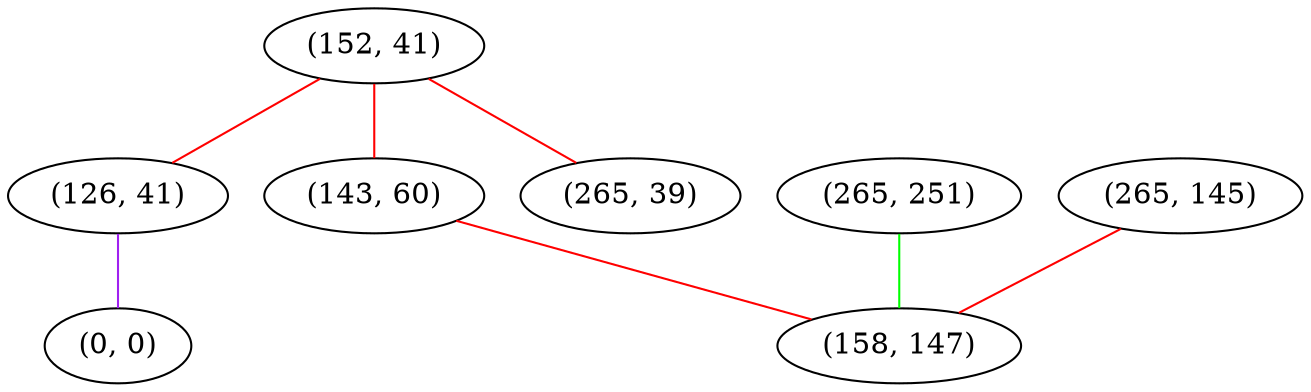 graph "" {
"(152, 41)";
"(265, 251)";
"(126, 41)";
"(143, 60)";
"(0, 0)";
"(265, 145)";
"(158, 147)";
"(265, 39)";
"(152, 41)" -- "(143, 60)"  [color=red, key=0, weight=1];
"(152, 41)" -- "(126, 41)"  [color=red, key=0, weight=1];
"(152, 41)" -- "(265, 39)"  [color=red, key=0, weight=1];
"(265, 251)" -- "(158, 147)"  [color=green, key=0, weight=2];
"(126, 41)" -- "(0, 0)"  [color=purple, key=0, weight=4];
"(143, 60)" -- "(158, 147)"  [color=red, key=0, weight=1];
"(265, 145)" -- "(158, 147)"  [color=red, key=0, weight=1];
}
